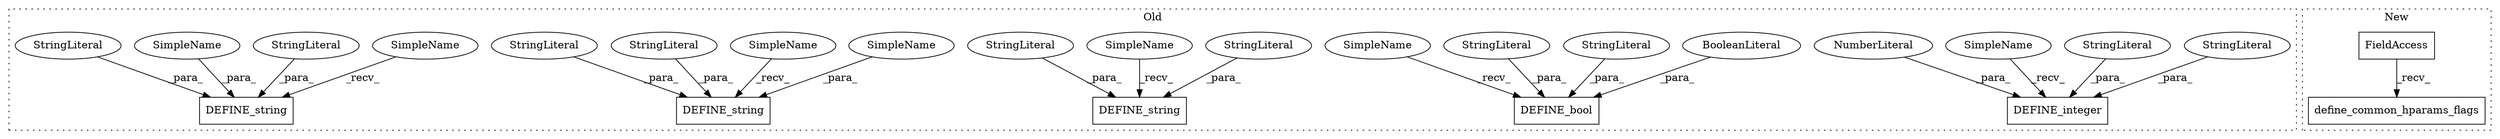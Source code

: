 digraph G {
subgraph cluster0 {
1 [label="DEFINE_bool" a="32" s="2433,2516" l="12,1" shape="box"];
3 [label="DEFINE_integer" a="32" s="1744,1830" l="15,1" shape="box"];
4 [label="NumberLiteral" a="34" s="1781" l="4" shape="ellipse"];
6 [label="BooleanLiteral" a="9" s="2467" l="5" shape="ellipse"];
7 [label="DEFINE_string" a="32" s="1182,1353" l="14,1" shape="box"];
8 [label="DEFINE_string" a="32" s="1003,1169" l="14,1" shape="box"];
9 [label="StringLiteral" a="45" s="1759" l="21" shape="ellipse"];
10 [label="DEFINE_string" a="32" s="2189,2333" l="14,1" shape="box"];
11 [label="StringLiteral" a="45" s="2445" l="21" shape="ellipse"];
12 [label="StringLiteral" a="45" s="2212" l="2" shape="ellipse"];
13 [label="StringLiteral" a="45" s="1786" l="44" shape="ellipse"];
14 [label="StringLiteral" a="45" s="1017" l="5" shape="ellipse"];
15 [label="StringLiteral" a="45" s="1215" l="138" shape="ellipse"];
16 [label="StringLiteral" a="45" s="1028" l="141" shape="ellipse"];
17 [label="StringLiteral" a="45" s="1196" l="13" shape="ellipse"];
18 [label="StringLiteral" a="45" s="2203" l="8" shape="ellipse"];
19 [label="StringLiteral" a="45" s="2473" l="43" shape="ellipse"];
20 [label="SimpleName" a="42" s="1210" l="4" shape="ellipse"];
21 [label="SimpleName" a="42" s="1023" l="4" shape="ellipse"];
22 [label="SimpleName" a="42" s="2183" l="5" shape="ellipse"];
23 [label="SimpleName" a="42" s="1738" l="5" shape="ellipse"];
24 [label="SimpleName" a="42" s="2427" l="5" shape="ellipse"];
25 [label="SimpleName" a="42" s="997" l="5" shape="ellipse"];
26 [label="SimpleName" a="42" s="1176" l="5" shape="ellipse"];
label = "Old";
style="dotted";
}
subgraph cluster1 {
2 [label="define_common_hparams_flags" a="32" s="529" l="29" shape="box"];
5 [label="FieldAccess" a="22" s="508" l="20" shape="box"];
label = "New";
style="dotted";
}
4 -> 3 [label="_para_"];
5 -> 2 [label="_recv_"];
6 -> 1 [label="_para_"];
9 -> 3 [label="_para_"];
11 -> 1 [label="_para_"];
12 -> 10 [label="_para_"];
13 -> 3 [label="_para_"];
14 -> 8 [label="_para_"];
15 -> 7 [label="_para_"];
16 -> 8 [label="_para_"];
17 -> 7 [label="_para_"];
18 -> 10 [label="_para_"];
19 -> 1 [label="_para_"];
20 -> 7 [label="_para_"];
21 -> 8 [label="_para_"];
22 -> 10 [label="_recv_"];
23 -> 3 [label="_recv_"];
24 -> 1 [label="_recv_"];
25 -> 8 [label="_recv_"];
26 -> 7 [label="_recv_"];
}